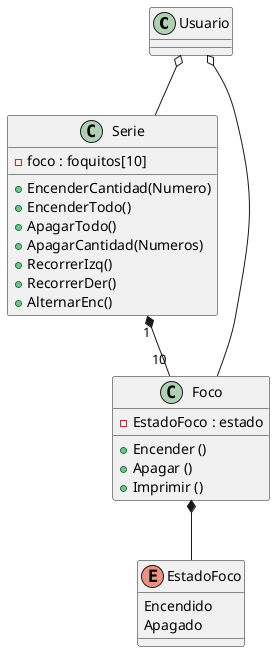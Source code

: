 @startuml diagrama

class Usuario
class Serie
{
    -foco : foquitos[10]
    +EncenderCantidad(Numero)
    +EncenderTodo()
    +ApagarTodo()
    +ApagarCantidad(Numeros)
    +RecorrerIzq()
    +RecorrerDer()
    +AlternarEnc()
}

class Foco
{
-EstadoFoco : estado
+ Encender ()
+ Apagar ()
+ Imprimir ()
}
enum EstadoFoco
{
Encendido
Apagado
}


Foco *-- EstadoFoco
Usuario o-- Foco
Serie "1" *-- "10" Foco 
Usuario o-- Serie


@enduml   

